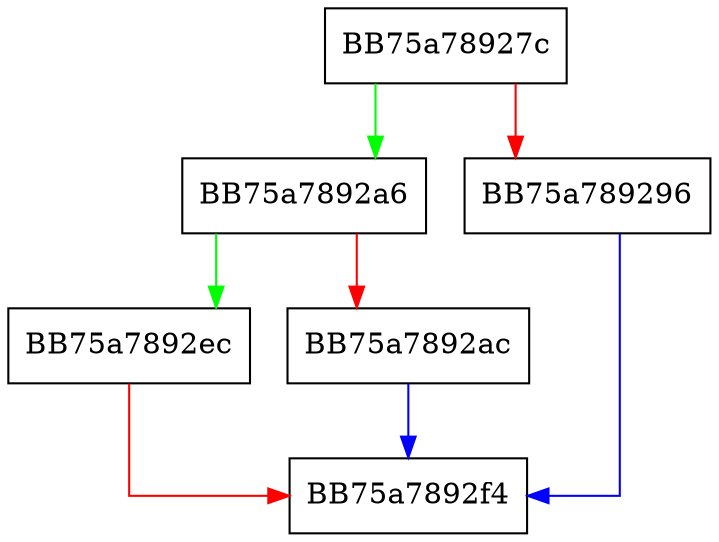 digraph getSignedDimension {
  node [shape="box"];
  graph [splines=ortho];
  BB75a78927c -> BB75a7892a6 [color="green"];
  BB75a78927c -> BB75a789296 [color="red"];
  BB75a789296 -> BB75a7892f4 [color="blue"];
  BB75a7892a6 -> BB75a7892ec [color="green"];
  BB75a7892a6 -> BB75a7892ac [color="red"];
  BB75a7892ac -> BB75a7892f4 [color="blue"];
  BB75a7892ec -> BB75a7892f4 [color="red"];
}